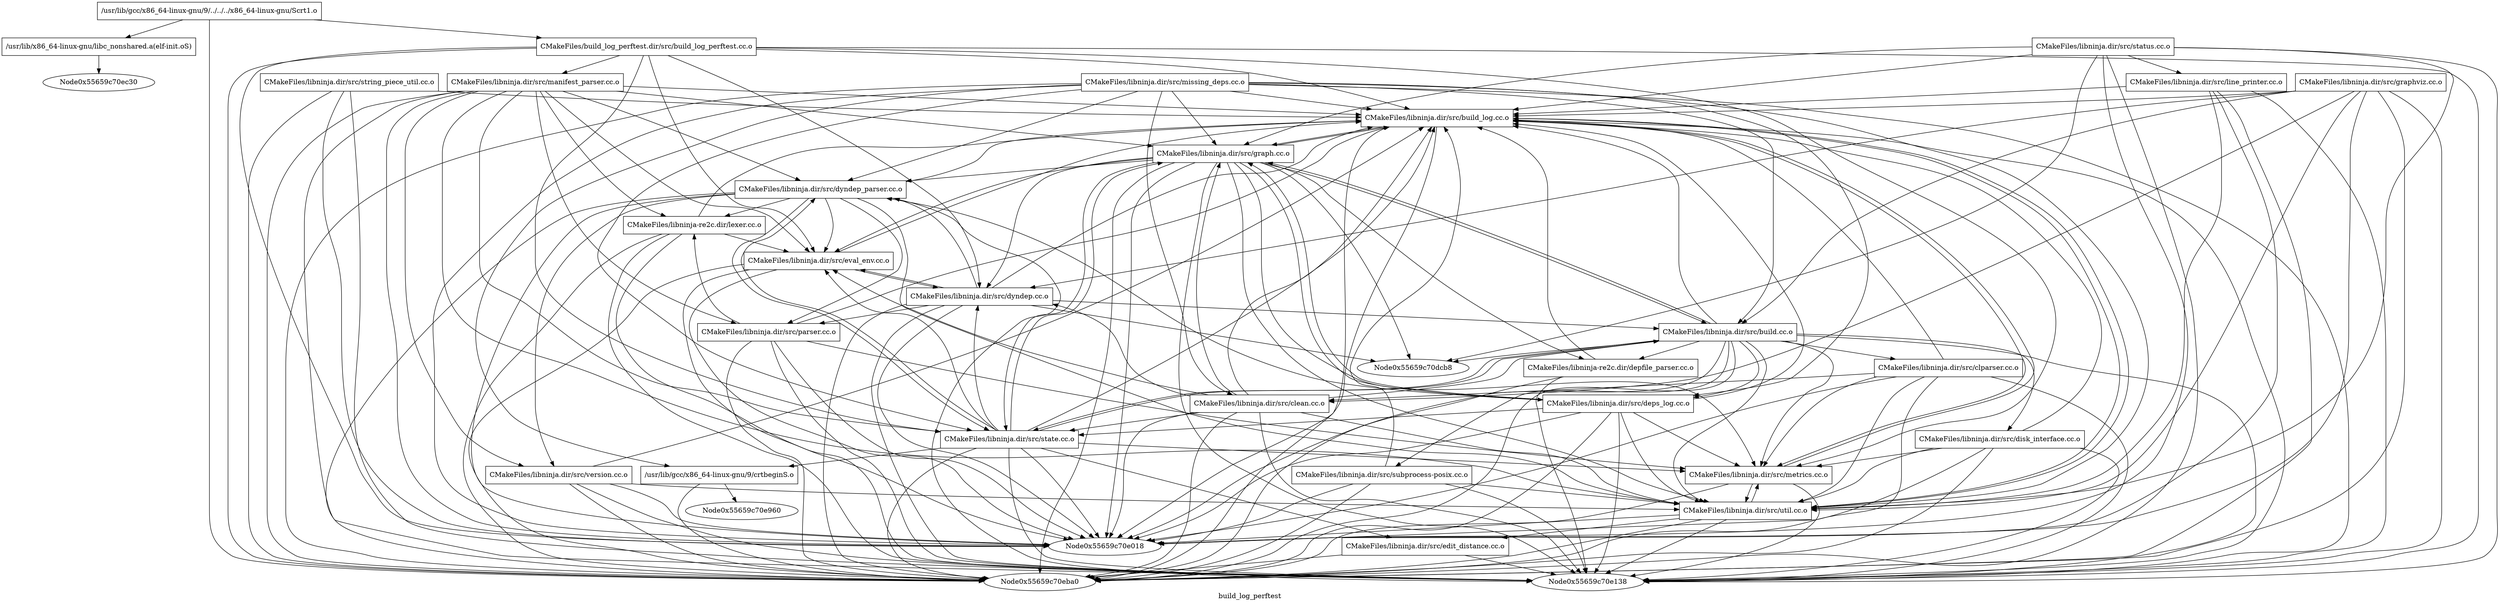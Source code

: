 digraph "build_log_perftest" {
	label="build_log_perftest";

	Node0x55659c70e0f0 [shape=record,label="{/usr/lib/gcc/x86_64-linux-gnu/9/../../../x86_64-linux-gnu/Scrt1.o}"];
	Node0x55659c70e0f0 -> Node0x55659c70e648;
	Node0x55659c70e0f0 -> Node0x55659c70e840;
	Node0x55659c70e0f0 -> Node0x55659c70eba0;
	Node0x55659c70e498 [shape=record,label="{/usr/lib/gcc/x86_64-linux-gnu/9/crtbeginS.o}"];
	Node0x55659c70e498 -> Node0x55659c70e960;
	Node0x55659c70e498 -> Node0x55659c70eba0;
	Node0x55659c70de68 [shape=record,label="{CMakeFiles/libninja.dir/src/build_log.cc.o}"];
	Node0x55659c70de68 -> Node0x55659c70ec78;
	Node0x55659c70de68 -> Node0x55659c70e3c0;
	Node0x55659c70de68 -> Node0x55659c70e8d0;
	Node0x55659c70de68 -> Node0x55659c70e138;
	Node0x55659c70de68 -> Node0x55659c70e018;
	Node0x55659c70de68 -> Node0x55659c70eba0;
	Node0x55659c70ecc0 [shape=record,label="{CMakeFiles/libninja.dir/src/build.cc.o}"];
	Node0x55659c70ecc0 -> Node0x55659c70de68;
	Node0x55659c70ecc0 -> Node0x55659c70de20;
	Node0x55659c70ecc0 -> Node0x55659c70dcb8;
	Node0x55659c70ecc0 -> Node0x55659c70e888;
	Node0x55659c70ecc0 -> Node0x55659c70e690;
	Node0x55659c70ecc0 -> Node0x55659c70ec78;
	Node0x55659c70ecc0 -> Node0x55659c70e3c0;
	Node0x55659c70ecc0 -> Node0x55659c70db98;
	Node0x55659c70ecc0 -> Node0x55659c70e8d0;
	Node0x55659c70ecc0 -> Node0x55659c70e258;
	Node0x55659c70ecc0 -> Node0x55659c70eac8;
	Node0x55659c70ecc0 -> Node0x55659c70e138;
	Node0x55659c70ecc0 -> Node0x55659c70e018;
	Node0x55659c70ecc0 -> Node0x55659c70eba0;
	Node0x55659c70e600 [shape=record,label="{CMakeFiles/libninja.dir/src/clean.cc.o}"];
	Node0x55659c70e600 -> Node0x55659c70de68;
	Node0x55659c70e600 -> Node0x55659c70ecc0;
	Node0x55659c70e600 -> Node0x55659c70e9a8;
	Node0x55659c70e600 -> Node0x55659c70e1c8;
	Node0x55659c70e600 -> Node0x55659c70ec78;
	Node0x55659c70e600 -> Node0x55659c70db98;
	Node0x55659c70e600 -> Node0x55659c70e8d0;
	Node0x55659c70e600 -> Node0x55659c70e138;
	Node0x55659c70e600 -> Node0x55659c70e018;
	Node0x55659c70e600 -> Node0x55659c70eba0;
	Node0x55659c70de20 [shape=record,label="{CMakeFiles/libninja.dir/src/clparser.cc.o}"];
	Node0x55659c70de20 -> Node0x55659c70de68;
	Node0x55659c70de20 -> Node0x55659c70e600;
	Node0x55659c70de20 -> Node0x55659c70e3c0;
	Node0x55659c70de20 -> Node0x55659c70e8d0;
	Node0x55659c70de20 -> Node0x55659c70e138;
	Node0x55659c70de20 -> Node0x55659c70e018;
	Node0x55659c70de20 -> Node0x55659c70eba0;
	Node0x55659c70e9a8 [shape=record,label="{CMakeFiles/libninja.dir/src/dyndep.cc.o}"];
	Node0x55659c70e9a8 -> Node0x55659c70de68;
	Node0x55659c70e9a8 -> Node0x55659c70ecc0;
	Node0x55659c70e9a8 -> Node0x55659c70e408;
	Node0x55659c70e9a8 -> Node0x55659c70dcb8;
	Node0x55659c70e9a8 -> Node0x55659c70e1c8;
	Node0x55659c70e9a8 -> Node0x55659c70e768;
	Node0x55659c70e9a8 -> Node0x55659c70e138;
	Node0x55659c70e9a8 -> Node0x55659c70e018;
	Node0x55659c70e9a8 -> Node0x55659c70eba0;
	Node0x55659c70e408 [shape=record,label="{CMakeFiles/libninja.dir/src/dyndep_parser.cc.o}"];
	Node0x55659c70e408 -> Node0x55659c70de68;
	Node0x55659c70e408 -> Node0x55659c70e1c8;
	Node0x55659c70e408 -> Node0x55659c70e768;
	Node0x55659c70e408 -> Node0x55659c70db98;
	Node0x55659c70e408 -> Node0x55659c70e8d0;
	Node0x55659c70e408 -> Node0x55659c70dd90;
	Node0x55659c70e408 -> Node0x55659c70def8;
	Node0x55659c70e408 -> Node0x55659c70e138;
	Node0x55659c70e408 -> Node0x55659c70e018;
	Node0x55659c70e408 -> Node0x55659c70eba0;
	Node0x55659c70e888 [shape=record,label="{CMakeFiles/libninja.dir/src/deps_log.cc.o}"];
	Node0x55659c70e888 -> Node0x55659c70de68;
	Node0x55659c70e888 -> Node0x55659c70e408;
	Node0x55659c70e888 -> Node0x55659c70ec78;
	Node0x55659c70e888 -> Node0x55659c70e3c0;
	Node0x55659c70e888 -> Node0x55659c70db98;
	Node0x55659c70e888 -> Node0x55659c70e8d0;
	Node0x55659c70e888 -> Node0x55659c70e138;
	Node0x55659c70e888 -> Node0x55659c70e018;
	Node0x55659c70e888 -> Node0x55659c70eba0;
	Node0x55659c70e690 [shape=record,label="{CMakeFiles/libninja.dir/src/disk_interface.cc.o}"];
	Node0x55659c70e690 -> Node0x55659c70de68;
	Node0x55659c70e690 -> Node0x55659c70e3c0;
	Node0x55659c70e690 -> Node0x55659c70e8d0;
	Node0x55659c70e690 -> Node0x55659c70e138;
	Node0x55659c70e690 -> Node0x55659c70e018;
	Node0x55659c70e690 -> Node0x55659c70eba0;
	Node0x55659c70dfd0 [shape=record,label="{CMakeFiles/libninja.dir/src/edit_distance.cc.o}"];
	Node0x55659c70dfd0 -> Node0x55659c70e138;
	Node0x55659c70dfd0 -> Node0x55659c70eba0;
	Node0x55659c70e1c8 [shape=record,label="{CMakeFiles/libninja.dir/src/eval_env.cc.o}"];
	Node0x55659c70e1c8 -> Node0x55659c70de68;
	Node0x55659c70e1c8 -> Node0x55659c70e9a8;
	Node0x55659c70e1c8 -> Node0x55659c70e138;
	Node0x55659c70e1c8 -> Node0x55659c70e018;
	Node0x55659c70e1c8 -> Node0x55659c70eba0;
	Node0x55659c70ec78 [shape=record,label="{CMakeFiles/libninja.dir/src/graph.cc.o}"];
	Node0x55659c70ec78 -> Node0x55659c70de68;
	Node0x55659c70ec78 -> Node0x55659c70ecc0;
	Node0x55659c70ec78 -> Node0x55659c70e9a8;
	Node0x55659c70ec78 -> Node0x55659c70e408;
	Node0x55659c70ec78 -> Node0x55659c70dcb8;
	Node0x55659c70ec78 -> Node0x55659c70e888;
	Node0x55659c70ec78 -> Node0x55659c70e1c8;
	Node0x55659c70ec78 -> Node0x55659c70e3c0;
	Node0x55659c70ec78 -> Node0x55659c70db98;
	Node0x55659c70ec78 -> Node0x55659c70e8d0;
	Node0x55659c70ec78 -> Node0x55659c70eac8;
	Node0x55659c70ec78 -> Node0x55659c70e138;
	Node0x55659c70ec78 -> Node0x55659c70e018;
	Node0x55659c70ec78 -> Node0x55659c70eba0;
	Node0x55659c70dd48 [shape=record,label="{CMakeFiles/libninja.dir/src/graphviz.cc.o}"];
	Node0x55659c70dd48 -> Node0x55659c70de68;
	Node0x55659c70dd48 -> Node0x55659c70ecc0;
	Node0x55659c70dd48 -> Node0x55659c70e600;
	Node0x55659c70dd48 -> Node0x55659c70e9a8;
	Node0x55659c70dd48 -> Node0x55659c70e8d0;
	Node0x55659c70dd48 -> Node0x55659c70e138;
	Node0x55659c70dd48 -> Node0x55659c70e018;
	Node0x55659c70dd48 -> Node0x55659c70eba0;
	Node0x55659c70e060 [shape=record,label="{CMakeFiles/libninja.dir/src/line_printer.cc.o}"];
	Node0x55659c70e060 -> Node0x55659c70de68;
	Node0x55659c70e060 -> Node0x55659c70e8d0;
	Node0x55659c70e060 -> Node0x55659c70e138;
	Node0x55659c70e060 -> Node0x55659c70e018;
	Node0x55659c70e060 -> Node0x55659c70eba0;
	Node0x55659c70ebe8 [shape=record,label="{CMakeFiles/libninja.dir/src/manifest_parser.cc.o}"];
	Node0x55659c70ebe8 -> Node0x55659c70de68;
	Node0x55659c70ebe8 -> Node0x55659c70e408;
	Node0x55659c70ebe8 -> Node0x55659c70e1c8;
	Node0x55659c70ebe8 -> Node0x55659c70ec78;
	Node0x55659c70ebe8 -> Node0x55659c70e768;
	Node0x55659c70ebe8 -> Node0x55659c70db98;
	Node0x55659c70ebe8 -> Node0x55659c70e8d0;
	Node0x55659c70ebe8 -> Node0x55659c70dd90;
	Node0x55659c70ebe8 -> Node0x55659c70def8;
	Node0x55659c70ebe8 -> Node0x55659c70e138;
	Node0x55659c70ebe8 -> Node0x55659c70e018;
	Node0x55659c70ebe8 -> Node0x55659c70eba0;
	Node0x55659c70e3c0 [shape=record,label="{CMakeFiles/libninja.dir/src/metrics.cc.o}"];
	Node0x55659c70e3c0 -> Node0x55659c70de68;
	Node0x55659c70e3c0 -> Node0x55659c70e8d0;
	Node0x55659c70e3c0 -> Node0x55659c70e138;
	Node0x55659c70e3c0 -> Node0x55659c70eba0;
	Node0x55659c70ea80 [shape=record,label="{CMakeFiles/libninja.dir/src/missing_deps.cc.o}"];
	Node0x55659c70ea80 -> Node0x55659c70e498;
	Node0x55659c70ea80 -> Node0x55659c70de68;
	Node0x55659c70ea80 -> Node0x55659c70ecc0;
	Node0x55659c70ea80 -> Node0x55659c70e600;
	Node0x55659c70ea80 -> Node0x55659c70e408;
	Node0x55659c70ea80 -> Node0x55659c70e888;
	Node0x55659c70ea80 -> Node0x55659c70ec78;
	Node0x55659c70ea80 -> Node0x55659c70db98;
	Node0x55659c70ea80 -> Node0x55659c70e8d0;
	Node0x55659c70ea80 -> Node0x55659c70e138;
	Node0x55659c70ea80 -> Node0x55659c70e018;
	Node0x55659c70ea80 -> Node0x55659c70eba0;
	Node0x55659c70e768 [shape=record,label="{CMakeFiles/libninja.dir/src/parser.cc.o}"];
	Node0x55659c70e768 -> Node0x55659c70de68;
	Node0x55659c70e768 -> Node0x55659c70e3c0;
	Node0x55659c70e768 -> Node0x55659c70def8;
	Node0x55659c70e768 -> Node0x55659c70e138;
	Node0x55659c70e768 -> Node0x55659c70e018;
	Node0x55659c70e768 -> Node0x55659c70eba0;
	Node0x55659c70db98 [shape=record,label="{CMakeFiles/libninja.dir/src/state.cc.o}"];
	Node0x55659c70db98 -> Node0x55659c70e498;
	Node0x55659c70db98 -> Node0x55659c70de68;
	Node0x55659c70db98 -> Node0x55659c70ecc0;
	Node0x55659c70db98 -> Node0x55659c70e9a8;
	Node0x55659c70db98 -> Node0x55659c70e408;
	Node0x55659c70db98 -> Node0x55659c70dfd0;
	Node0x55659c70db98 -> Node0x55659c70e1c8;
	Node0x55659c70db98 -> Node0x55659c70ec78;
	Node0x55659c70db98 -> Node0x55659c70e3c0;
	Node0x55659c70db98 -> Node0x55659c70e138;
	Node0x55659c70db98 -> Node0x55659c70e018;
	Node0x55659c70db98 -> Node0x55659c70eba0;
	Node0x55659c70ed50 [shape=record,label="{CMakeFiles/libninja.dir/src/status.cc.o}"];
	Node0x55659c70ed50 -> Node0x55659c70de68;
	Node0x55659c70ed50 -> Node0x55659c70dcb8;
	Node0x55659c70ed50 -> Node0x55659c70ec78;
	Node0x55659c70ed50 -> Node0x55659c70e060;
	Node0x55659c70ed50 -> Node0x55659c70e8d0;
	Node0x55659c70ed50 -> Node0x55659c70e138;
	Node0x55659c70ed50 -> Node0x55659c70e018;
	Node0x55659c70ed50 -> Node0x55659c70eba0;
	Node0x55659c70e210 [shape=record,label="{CMakeFiles/libninja.dir/src/string_piece_util.cc.o}"];
	Node0x55659c70e210 -> Node0x55659c70de68;
	Node0x55659c70e210 -> Node0x55659c70e138;
	Node0x55659c70e210 -> Node0x55659c70e018;
	Node0x55659c70e210 -> Node0x55659c70eba0;
	Node0x55659c70e8d0 [shape=record,label="{CMakeFiles/libninja.dir/src/util.cc.o}"];
	Node0x55659c70e8d0 -> Node0x55659c70de68;
	Node0x55659c70e8d0 -> Node0x55659c70dfd0;
	Node0x55659c70e8d0 -> Node0x55659c70e3c0;
	Node0x55659c70e8d0 -> Node0x55659c70e138;
	Node0x55659c70e8d0 -> Node0x55659c70e018;
	Node0x55659c70e8d0 -> Node0x55659c70eba0;
	Node0x55659c70dd90 [shape=record,label="{CMakeFiles/libninja.dir/src/version.cc.o}"];
	Node0x55659c70dd90 -> Node0x55659c70de68;
	Node0x55659c70dd90 -> Node0x55659c70e8d0;
	Node0x55659c70dd90 -> Node0x55659c70e138;
	Node0x55659c70dd90 -> Node0x55659c70e018;
	Node0x55659c70dd90 -> Node0x55659c70eba0;
	Node0x55659c70e258 [shape=record,label="{CMakeFiles/libninja.dir/src/subprocess-posix.cc.o}"];
	Node0x55659c70e258 -> Node0x55659c70de68;
	Node0x55659c70e258 -> Node0x55659c70e8d0;
	Node0x55659c70e258 -> Node0x55659c70e138;
	Node0x55659c70e258 -> Node0x55659c70e018;
	Node0x55659c70e258 -> Node0x55659c70eba0;
	Node0x55659c70eac8 [shape=record,label="{CMakeFiles/libninja-re2c.dir/depfile_parser.cc.o}"];
	Node0x55659c70eac8 -> Node0x55659c70de68;
	Node0x55659c70eac8 -> Node0x55659c70e138;
	Node0x55659c70eac8 -> Node0x55659c70eba0;
	Node0x55659c70def8 [shape=record,label="{CMakeFiles/libninja-re2c.dir/lexer.cc.o}"];
	Node0x55659c70def8 -> Node0x55659c70de68;
	Node0x55659c70def8 -> Node0x55659c70e1c8;
	Node0x55659c70def8 -> Node0x55659c70e138;
	Node0x55659c70def8 -> Node0x55659c70e018;
	Node0x55659c70def8 -> Node0x55659c70eba0;
	Node0x55659c70e648 [shape=record,label="{CMakeFiles/build_log_perftest.dir/src/build_log_perftest.cc.o}"];
	Node0x55659c70e648 -> Node0x55659c70de68;
	Node0x55659c70e648 -> Node0x55659c70e9a8;
	Node0x55659c70e648 -> Node0x55659c70e1c8;
	Node0x55659c70e648 -> Node0x55659c70ebe8;
	Node0x55659c70e648 -> Node0x55659c70e3c0;
	Node0x55659c70e648 -> Node0x55659c70db98;
	Node0x55659c70e648 -> Node0x55659c70e138;
	Node0x55659c70e648 -> Node0x55659c70e018;
	Node0x55659c70e648 -> Node0x55659c70eba0;
	Node0x55659c70e840 [shape=record,label="{/usr/lib/x86_64-linux-gnu/libc_nonshared.a(elf-init.oS)}"];
	Node0x55659c70e840 -> Node0x55659c70ec30;
}
